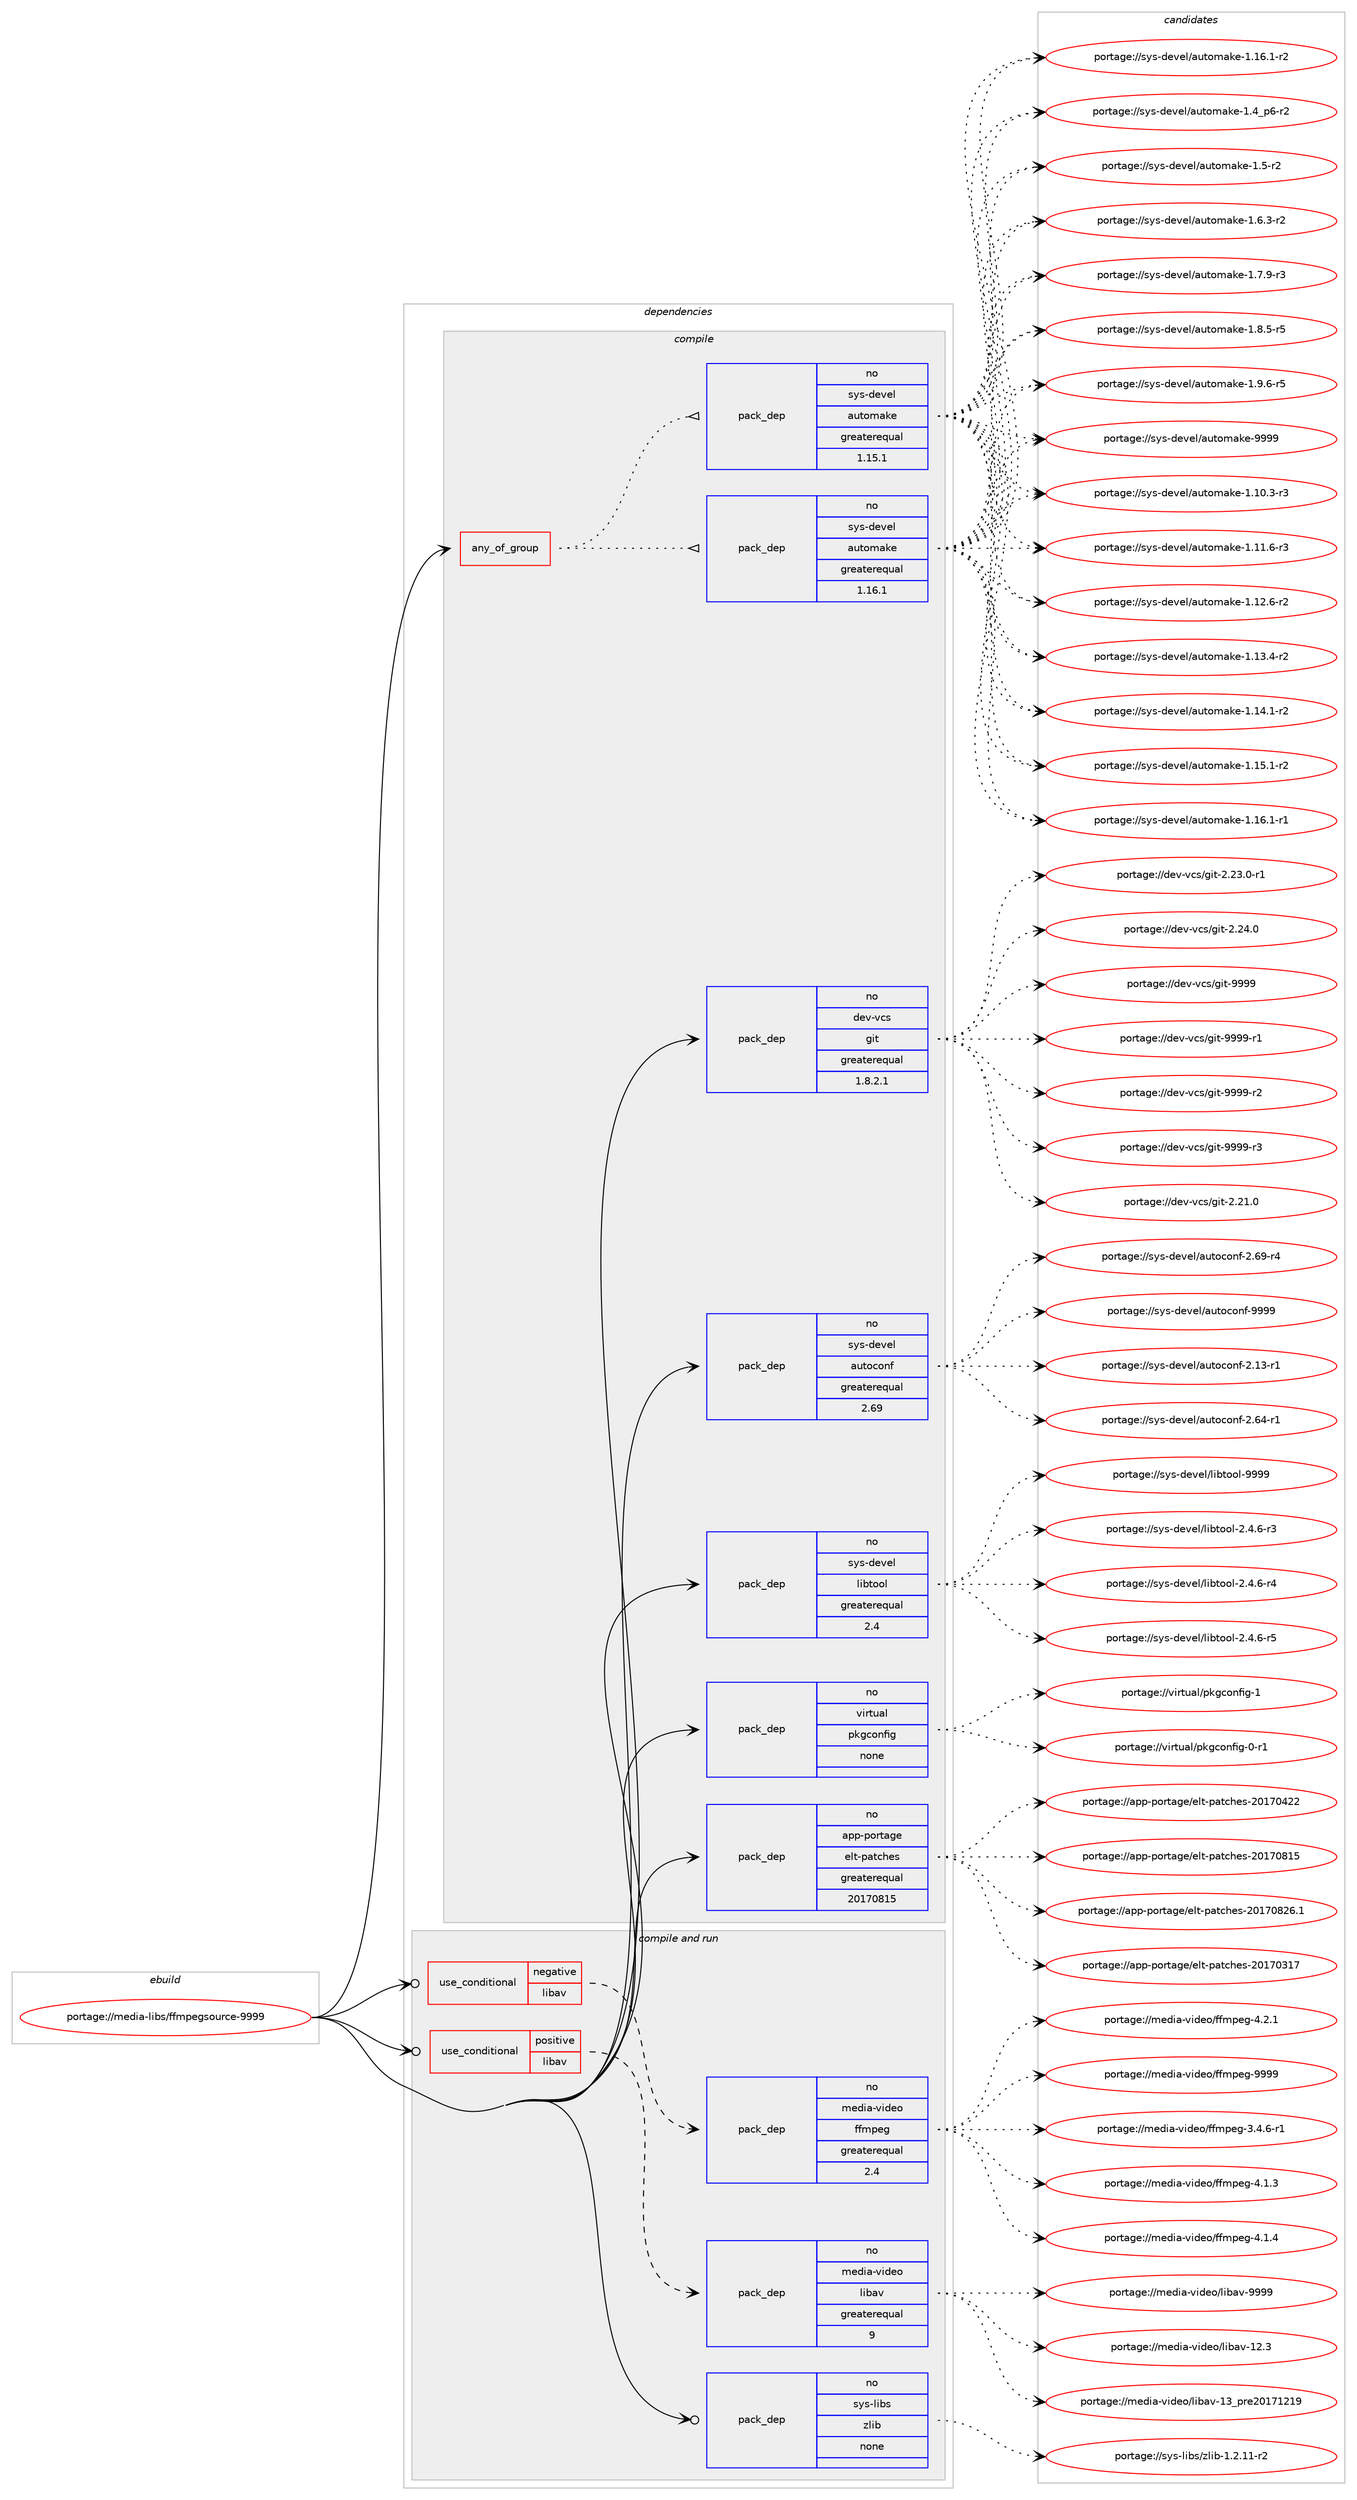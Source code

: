 digraph prolog {

# *************
# Graph options
# *************

newrank=true;
concentrate=true;
compound=true;
graph [rankdir=LR,fontname=Helvetica,fontsize=10,ranksep=1.5];#, ranksep=2.5, nodesep=0.2];
edge  [arrowhead=vee];
node  [fontname=Helvetica,fontsize=10];

# **********
# The ebuild
# **********

subgraph cluster_leftcol {
color=gray;
rank=same;
label=<<i>ebuild</i>>;
id [label="portage://media-libs/ffmpegsource-9999", color=red, width=4, href="../media-libs/ffmpegsource-9999.svg"];
}

# ****************
# The dependencies
# ****************

subgraph cluster_midcol {
color=gray;
label=<<i>dependencies</i>>;
subgraph cluster_compile {
fillcolor="#eeeeee";
style=filled;
label=<<i>compile</i>>;
subgraph any5008 {
dependency318091 [label=<<TABLE BORDER="0" CELLBORDER="1" CELLSPACING="0" CELLPADDING="4"><TR><TD CELLPADDING="10">any_of_group</TD></TR></TABLE>>, shape=none, color=red];subgraph pack233595 {
dependency318092 [label=<<TABLE BORDER="0" CELLBORDER="1" CELLSPACING="0" CELLPADDING="4" WIDTH="220"><TR><TD ROWSPAN="6" CELLPADDING="30">pack_dep</TD></TR><TR><TD WIDTH="110">no</TD></TR><TR><TD>sys-devel</TD></TR><TR><TD>automake</TD></TR><TR><TD>greaterequal</TD></TR><TR><TD>1.16.1</TD></TR></TABLE>>, shape=none, color=blue];
}
dependency318091:e -> dependency318092:w [weight=20,style="dotted",arrowhead="oinv"];
subgraph pack233596 {
dependency318093 [label=<<TABLE BORDER="0" CELLBORDER="1" CELLSPACING="0" CELLPADDING="4" WIDTH="220"><TR><TD ROWSPAN="6" CELLPADDING="30">pack_dep</TD></TR><TR><TD WIDTH="110">no</TD></TR><TR><TD>sys-devel</TD></TR><TR><TD>automake</TD></TR><TR><TD>greaterequal</TD></TR><TR><TD>1.15.1</TD></TR></TABLE>>, shape=none, color=blue];
}
dependency318091:e -> dependency318093:w [weight=20,style="dotted",arrowhead="oinv"];
}
id:e -> dependency318091:w [weight=20,style="solid",arrowhead="vee"];
subgraph pack233597 {
dependency318094 [label=<<TABLE BORDER="0" CELLBORDER="1" CELLSPACING="0" CELLPADDING="4" WIDTH="220"><TR><TD ROWSPAN="6" CELLPADDING="30">pack_dep</TD></TR><TR><TD WIDTH="110">no</TD></TR><TR><TD>app-portage</TD></TR><TR><TD>elt-patches</TD></TR><TR><TD>greaterequal</TD></TR><TR><TD>20170815</TD></TR></TABLE>>, shape=none, color=blue];
}
id:e -> dependency318094:w [weight=20,style="solid",arrowhead="vee"];
subgraph pack233598 {
dependency318095 [label=<<TABLE BORDER="0" CELLBORDER="1" CELLSPACING="0" CELLPADDING="4" WIDTH="220"><TR><TD ROWSPAN="6" CELLPADDING="30">pack_dep</TD></TR><TR><TD WIDTH="110">no</TD></TR><TR><TD>dev-vcs</TD></TR><TR><TD>git</TD></TR><TR><TD>greaterequal</TD></TR><TR><TD>1.8.2.1</TD></TR></TABLE>>, shape=none, color=blue];
}
id:e -> dependency318095:w [weight=20,style="solid",arrowhead="vee"];
subgraph pack233599 {
dependency318096 [label=<<TABLE BORDER="0" CELLBORDER="1" CELLSPACING="0" CELLPADDING="4" WIDTH="220"><TR><TD ROWSPAN="6" CELLPADDING="30">pack_dep</TD></TR><TR><TD WIDTH="110">no</TD></TR><TR><TD>sys-devel</TD></TR><TR><TD>autoconf</TD></TR><TR><TD>greaterequal</TD></TR><TR><TD>2.69</TD></TR></TABLE>>, shape=none, color=blue];
}
id:e -> dependency318096:w [weight=20,style="solid",arrowhead="vee"];
subgraph pack233600 {
dependency318097 [label=<<TABLE BORDER="0" CELLBORDER="1" CELLSPACING="0" CELLPADDING="4" WIDTH="220"><TR><TD ROWSPAN="6" CELLPADDING="30">pack_dep</TD></TR><TR><TD WIDTH="110">no</TD></TR><TR><TD>sys-devel</TD></TR><TR><TD>libtool</TD></TR><TR><TD>greaterequal</TD></TR><TR><TD>2.4</TD></TR></TABLE>>, shape=none, color=blue];
}
id:e -> dependency318097:w [weight=20,style="solid",arrowhead="vee"];
subgraph pack233601 {
dependency318098 [label=<<TABLE BORDER="0" CELLBORDER="1" CELLSPACING="0" CELLPADDING="4" WIDTH="220"><TR><TD ROWSPAN="6" CELLPADDING="30">pack_dep</TD></TR><TR><TD WIDTH="110">no</TD></TR><TR><TD>virtual</TD></TR><TR><TD>pkgconfig</TD></TR><TR><TD>none</TD></TR><TR><TD></TD></TR></TABLE>>, shape=none, color=blue];
}
id:e -> dependency318098:w [weight=20,style="solid",arrowhead="vee"];
}
subgraph cluster_compileandrun {
fillcolor="#eeeeee";
style=filled;
label=<<i>compile and run</i>>;
subgraph cond79372 {
dependency318099 [label=<<TABLE BORDER="0" CELLBORDER="1" CELLSPACING="0" CELLPADDING="4"><TR><TD ROWSPAN="3" CELLPADDING="10">use_conditional</TD></TR><TR><TD>negative</TD></TR><TR><TD>libav</TD></TR></TABLE>>, shape=none, color=red];
subgraph pack233602 {
dependency318100 [label=<<TABLE BORDER="0" CELLBORDER="1" CELLSPACING="0" CELLPADDING="4" WIDTH="220"><TR><TD ROWSPAN="6" CELLPADDING="30">pack_dep</TD></TR><TR><TD WIDTH="110">no</TD></TR><TR><TD>media-video</TD></TR><TR><TD>ffmpeg</TD></TR><TR><TD>greaterequal</TD></TR><TR><TD>2.4</TD></TR></TABLE>>, shape=none, color=blue];
}
dependency318099:e -> dependency318100:w [weight=20,style="dashed",arrowhead="vee"];
}
id:e -> dependency318099:w [weight=20,style="solid",arrowhead="odotvee"];
subgraph cond79373 {
dependency318101 [label=<<TABLE BORDER="0" CELLBORDER="1" CELLSPACING="0" CELLPADDING="4"><TR><TD ROWSPAN="3" CELLPADDING="10">use_conditional</TD></TR><TR><TD>positive</TD></TR><TR><TD>libav</TD></TR></TABLE>>, shape=none, color=red];
subgraph pack233603 {
dependency318102 [label=<<TABLE BORDER="0" CELLBORDER="1" CELLSPACING="0" CELLPADDING="4" WIDTH="220"><TR><TD ROWSPAN="6" CELLPADDING="30">pack_dep</TD></TR><TR><TD WIDTH="110">no</TD></TR><TR><TD>media-video</TD></TR><TR><TD>libav</TD></TR><TR><TD>greaterequal</TD></TR><TR><TD>9</TD></TR></TABLE>>, shape=none, color=blue];
}
dependency318101:e -> dependency318102:w [weight=20,style="dashed",arrowhead="vee"];
}
id:e -> dependency318101:w [weight=20,style="solid",arrowhead="odotvee"];
subgraph pack233604 {
dependency318103 [label=<<TABLE BORDER="0" CELLBORDER="1" CELLSPACING="0" CELLPADDING="4" WIDTH="220"><TR><TD ROWSPAN="6" CELLPADDING="30">pack_dep</TD></TR><TR><TD WIDTH="110">no</TD></TR><TR><TD>sys-libs</TD></TR><TR><TD>zlib</TD></TR><TR><TD>none</TD></TR><TR><TD></TD></TR></TABLE>>, shape=none, color=blue];
}
id:e -> dependency318103:w [weight=20,style="solid",arrowhead="odotvee"];
}
subgraph cluster_run {
fillcolor="#eeeeee";
style=filled;
label=<<i>run</i>>;
}
}

# **************
# The candidates
# **************

subgraph cluster_choices {
rank=same;
color=gray;
label=<<i>candidates</i>>;

subgraph choice233595 {
color=black;
nodesep=1;
choiceportage11512111545100101118101108479711711611110997107101454946494846514511451 [label="portage://sys-devel/automake-1.10.3-r3", color=red, width=4,href="../sys-devel/automake-1.10.3-r3.svg"];
choiceportage11512111545100101118101108479711711611110997107101454946494946544511451 [label="portage://sys-devel/automake-1.11.6-r3", color=red, width=4,href="../sys-devel/automake-1.11.6-r3.svg"];
choiceportage11512111545100101118101108479711711611110997107101454946495046544511450 [label="portage://sys-devel/automake-1.12.6-r2", color=red, width=4,href="../sys-devel/automake-1.12.6-r2.svg"];
choiceportage11512111545100101118101108479711711611110997107101454946495146524511450 [label="portage://sys-devel/automake-1.13.4-r2", color=red, width=4,href="../sys-devel/automake-1.13.4-r2.svg"];
choiceportage11512111545100101118101108479711711611110997107101454946495246494511450 [label="portage://sys-devel/automake-1.14.1-r2", color=red, width=4,href="../sys-devel/automake-1.14.1-r2.svg"];
choiceportage11512111545100101118101108479711711611110997107101454946495346494511450 [label="portage://sys-devel/automake-1.15.1-r2", color=red, width=4,href="../sys-devel/automake-1.15.1-r2.svg"];
choiceportage11512111545100101118101108479711711611110997107101454946495446494511449 [label="portage://sys-devel/automake-1.16.1-r1", color=red, width=4,href="../sys-devel/automake-1.16.1-r1.svg"];
choiceportage11512111545100101118101108479711711611110997107101454946495446494511450 [label="portage://sys-devel/automake-1.16.1-r2", color=red, width=4,href="../sys-devel/automake-1.16.1-r2.svg"];
choiceportage115121115451001011181011084797117116111109971071014549465295112544511450 [label="portage://sys-devel/automake-1.4_p6-r2", color=red, width=4,href="../sys-devel/automake-1.4_p6-r2.svg"];
choiceportage11512111545100101118101108479711711611110997107101454946534511450 [label="portage://sys-devel/automake-1.5-r2", color=red, width=4,href="../sys-devel/automake-1.5-r2.svg"];
choiceportage115121115451001011181011084797117116111109971071014549465446514511450 [label="portage://sys-devel/automake-1.6.3-r2", color=red, width=4,href="../sys-devel/automake-1.6.3-r2.svg"];
choiceportage115121115451001011181011084797117116111109971071014549465546574511451 [label="portage://sys-devel/automake-1.7.9-r3", color=red, width=4,href="../sys-devel/automake-1.7.9-r3.svg"];
choiceportage115121115451001011181011084797117116111109971071014549465646534511453 [label="portage://sys-devel/automake-1.8.5-r5", color=red, width=4,href="../sys-devel/automake-1.8.5-r5.svg"];
choiceportage115121115451001011181011084797117116111109971071014549465746544511453 [label="portage://sys-devel/automake-1.9.6-r5", color=red, width=4,href="../sys-devel/automake-1.9.6-r5.svg"];
choiceportage115121115451001011181011084797117116111109971071014557575757 [label="portage://sys-devel/automake-9999", color=red, width=4,href="../sys-devel/automake-9999.svg"];
dependency318092:e -> choiceportage11512111545100101118101108479711711611110997107101454946494846514511451:w [style=dotted,weight="100"];
dependency318092:e -> choiceportage11512111545100101118101108479711711611110997107101454946494946544511451:w [style=dotted,weight="100"];
dependency318092:e -> choiceportage11512111545100101118101108479711711611110997107101454946495046544511450:w [style=dotted,weight="100"];
dependency318092:e -> choiceportage11512111545100101118101108479711711611110997107101454946495146524511450:w [style=dotted,weight="100"];
dependency318092:e -> choiceportage11512111545100101118101108479711711611110997107101454946495246494511450:w [style=dotted,weight="100"];
dependency318092:e -> choiceportage11512111545100101118101108479711711611110997107101454946495346494511450:w [style=dotted,weight="100"];
dependency318092:e -> choiceportage11512111545100101118101108479711711611110997107101454946495446494511449:w [style=dotted,weight="100"];
dependency318092:e -> choiceportage11512111545100101118101108479711711611110997107101454946495446494511450:w [style=dotted,weight="100"];
dependency318092:e -> choiceportage115121115451001011181011084797117116111109971071014549465295112544511450:w [style=dotted,weight="100"];
dependency318092:e -> choiceportage11512111545100101118101108479711711611110997107101454946534511450:w [style=dotted,weight="100"];
dependency318092:e -> choiceportage115121115451001011181011084797117116111109971071014549465446514511450:w [style=dotted,weight="100"];
dependency318092:e -> choiceportage115121115451001011181011084797117116111109971071014549465546574511451:w [style=dotted,weight="100"];
dependency318092:e -> choiceportage115121115451001011181011084797117116111109971071014549465646534511453:w [style=dotted,weight="100"];
dependency318092:e -> choiceportage115121115451001011181011084797117116111109971071014549465746544511453:w [style=dotted,weight="100"];
dependency318092:e -> choiceportage115121115451001011181011084797117116111109971071014557575757:w [style=dotted,weight="100"];
}
subgraph choice233596 {
color=black;
nodesep=1;
choiceportage11512111545100101118101108479711711611110997107101454946494846514511451 [label="portage://sys-devel/automake-1.10.3-r3", color=red, width=4,href="../sys-devel/automake-1.10.3-r3.svg"];
choiceportage11512111545100101118101108479711711611110997107101454946494946544511451 [label="portage://sys-devel/automake-1.11.6-r3", color=red, width=4,href="../sys-devel/automake-1.11.6-r3.svg"];
choiceportage11512111545100101118101108479711711611110997107101454946495046544511450 [label="portage://sys-devel/automake-1.12.6-r2", color=red, width=4,href="../sys-devel/automake-1.12.6-r2.svg"];
choiceportage11512111545100101118101108479711711611110997107101454946495146524511450 [label="portage://sys-devel/automake-1.13.4-r2", color=red, width=4,href="../sys-devel/automake-1.13.4-r2.svg"];
choiceportage11512111545100101118101108479711711611110997107101454946495246494511450 [label="portage://sys-devel/automake-1.14.1-r2", color=red, width=4,href="../sys-devel/automake-1.14.1-r2.svg"];
choiceportage11512111545100101118101108479711711611110997107101454946495346494511450 [label="portage://sys-devel/automake-1.15.1-r2", color=red, width=4,href="../sys-devel/automake-1.15.1-r2.svg"];
choiceportage11512111545100101118101108479711711611110997107101454946495446494511449 [label="portage://sys-devel/automake-1.16.1-r1", color=red, width=4,href="../sys-devel/automake-1.16.1-r1.svg"];
choiceportage11512111545100101118101108479711711611110997107101454946495446494511450 [label="portage://sys-devel/automake-1.16.1-r2", color=red, width=4,href="../sys-devel/automake-1.16.1-r2.svg"];
choiceportage115121115451001011181011084797117116111109971071014549465295112544511450 [label="portage://sys-devel/automake-1.4_p6-r2", color=red, width=4,href="../sys-devel/automake-1.4_p6-r2.svg"];
choiceportage11512111545100101118101108479711711611110997107101454946534511450 [label="portage://sys-devel/automake-1.5-r2", color=red, width=4,href="../sys-devel/automake-1.5-r2.svg"];
choiceportage115121115451001011181011084797117116111109971071014549465446514511450 [label="portage://sys-devel/automake-1.6.3-r2", color=red, width=4,href="../sys-devel/automake-1.6.3-r2.svg"];
choiceportage115121115451001011181011084797117116111109971071014549465546574511451 [label="portage://sys-devel/automake-1.7.9-r3", color=red, width=4,href="../sys-devel/automake-1.7.9-r3.svg"];
choiceportage115121115451001011181011084797117116111109971071014549465646534511453 [label="portage://sys-devel/automake-1.8.5-r5", color=red, width=4,href="../sys-devel/automake-1.8.5-r5.svg"];
choiceportage115121115451001011181011084797117116111109971071014549465746544511453 [label="portage://sys-devel/automake-1.9.6-r5", color=red, width=4,href="../sys-devel/automake-1.9.6-r5.svg"];
choiceportage115121115451001011181011084797117116111109971071014557575757 [label="portage://sys-devel/automake-9999", color=red, width=4,href="../sys-devel/automake-9999.svg"];
dependency318093:e -> choiceportage11512111545100101118101108479711711611110997107101454946494846514511451:w [style=dotted,weight="100"];
dependency318093:e -> choiceportage11512111545100101118101108479711711611110997107101454946494946544511451:w [style=dotted,weight="100"];
dependency318093:e -> choiceportage11512111545100101118101108479711711611110997107101454946495046544511450:w [style=dotted,weight="100"];
dependency318093:e -> choiceportage11512111545100101118101108479711711611110997107101454946495146524511450:w [style=dotted,weight="100"];
dependency318093:e -> choiceportage11512111545100101118101108479711711611110997107101454946495246494511450:w [style=dotted,weight="100"];
dependency318093:e -> choiceportage11512111545100101118101108479711711611110997107101454946495346494511450:w [style=dotted,weight="100"];
dependency318093:e -> choiceportage11512111545100101118101108479711711611110997107101454946495446494511449:w [style=dotted,weight="100"];
dependency318093:e -> choiceportage11512111545100101118101108479711711611110997107101454946495446494511450:w [style=dotted,weight="100"];
dependency318093:e -> choiceportage115121115451001011181011084797117116111109971071014549465295112544511450:w [style=dotted,weight="100"];
dependency318093:e -> choiceportage11512111545100101118101108479711711611110997107101454946534511450:w [style=dotted,weight="100"];
dependency318093:e -> choiceportage115121115451001011181011084797117116111109971071014549465446514511450:w [style=dotted,weight="100"];
dependency318093:e -> choiceportage115121115451001011181011084797117116111109971071014549465546574511451:w [style=dotted,weight="100"];
dependency318093:e -> choiceportage115121115451001011181011084797117116111109971071014549465646534511453:w [style=dotted,weight="100"];
dependency318093:e -> choiceportage115121115451001011181011084797117116111109971071014549465746544511453:w [style=dotted,weight="100"];
dependency318093:e -> choiceportage115121115451001011181011084797117116111109971071014557575757:w [style=dotted,weight="100"];
}
subgraph choice233597 {
color=black;
nodesep=1;
choiceportage97112112451121111141169710310147101108116451129711699104101115455048495548514955 [label="portage://app-portage/elt-patches-20170317", color=red, width=4,href="../app-portage/elt-patches-20170317.svg"];
choiceportage97112112451121111141169710310147101108116451129711699104101115455048495548525050 [label="portage://app-portage/elt-patches-20170422", color=red, width=4,href="../app-portage/elt-patches-20170422.svg"];
choiceportage97112112451121111141169710310147101108116451129711699104101115455048495548564953 [label="portage://app-portage/elt-patches-20170815", color=red, width=4,href="../app-portage/elt-patches-20170815.svg"];
choiceportage971121124511211111411697103101471011081164511297116991041011154550484955485650544649 [label="portage://app-portage/elt-patches-20170826.1", color=red, width=4,href="../app-portage/elt-patches-20170826.1.svg"];
dependency318094:e -> choiceportage97112112451121111141169710310147101108116451129711699104101115455048495548514955:w [style=dotted,weight="100"];
dependency318094:e -> choiceportage97112112451121111141169710310147101108116451129711699104101115455048495548525050:w [style=dotted,weight="100"];
dependency318094:e -> choiceportage97112112451121111141169710310147101108116451129711699104101115455048495548564953:w [style=dotted,weight="100"];
dependency318094:e -> choiceportage971121124511211111411697103101471011081164511297116991041011154550484955485650544649:w [style=dotted,weight="100"];
}
subgraph choice233598 {
color=black;
nodesep=1;
choiceportage10010111845118991154710310511645504650494648 [label="portage://dev-vcs/git-2.21.0", color=red, width=4,href="../dev-vcs/git-2.21.0.svg"];
choiceportage100101118451189911547103105116455046505146484511449 [label="portage://dev-vcs/git-2.23.0-r1", color=red, width=4,href="../dev-vcs/git-2.23.0-r1.svg"];
choiceportage10010111845118991154710310511645504650524648 [label="portage://dev-vcs/git-2.24.0", color=red, width=4,href="../dev-vcs/git-2.24.0.svg"];
choiceportage1001011184511899115471031051164557575757 [label="portage://dev-vcs/git-9999", color=red, width=4,href="../dev-vcs/git-9999.svg"];
choiceportage10010111845118991154710310511645575757574511449 [label="portage://dev-vcs/git-9999-r1", color=red, width=4,href="../dev-vcs/git-9999-r1.svg"];
choiceportage10010111845118991154710310511645575757574511450 [label="portage://dev-vcs/git-9999-r2", color=red, width=4,href="../dev-vcs/git-9999-r2.svg"];
choiceportage10010111845118991154710310511645575757574511451 [label="portage://dev-vcs/git-9999-r3", color=red, width=4,href="../dev-vcs/git-9999-r3.svg"];
dependency318095:e -> choiceportage10010111845118991154710310511645504650494648:w [style=dotted,weight="100"];
dependency318095:e -> choiceportage100101118451189911547103105116455046505146484511449:w [style=dotted,weight="100"];
dependency318095:e -> choiceportage10010111845118991154710310511645504650524648:w [style=dotted,weight="100"];
dependency318095:e -> choiceportage1001011184511899115471031051164557575757:w [style=dotted,weight="100"];
dependency318095:e -> choiceportage10010111845118991154710310511645575757574511449:w [style=dotted,weight="100"];
dependency318095:e -> choiceportage10010111845118991154710310511645575757574511450:w [style=dotted,weight="100"];
dependency318095:e -> choiceportage10010111845118991154710310511645575757574511451:w [style=dotted,weight="100"];
}
subgraph choice233599 {
color=black;
nodesep=1;
choiceportage1151211154510010111810110847971171161119911111010245504649514511449 [label="portage://sys-devel/autoconf-2.13-r1", color=red, width=4,href="../sys-devel/autoconf-2.13-r1.svg"];
choiceportage1151211154510010111810110847971171161119911111010245504654524511449 [label="portage://sys-devel/autoconf-2.64-r1", color=red, width=4,href="../sys-devel/autoconf-2.64-r1.svg"];
choiceportage1151211154510010111810110847971171161119911111010245504654574511452 [label="portage://sys-devel/autoconf-2.69-r4", color=red, width=4,href="../sys-devel/autoconf-2.69-r4.svg"];
choiceportage115121115451001011181011084797117116111991111101024557575757 [label="portage://sys-devel/autoconf-9999", color=red, width=4,href="../sys-devel/autoconf-9999.svg"];
dependency318096:e -> choiceportage1151211154510010111810110847971171161119911111010245504649514511449:w [style=dotted,weight="100"];
dependency318096:e -> choiceportage1151211154510010111810110847971171161119911111010245504654524511449:w [style=dotted,weight="100"];
dependency318096:e -> choiceportage1151211154510010111810110847971171161119911111010245504654574511452:w [style=dotted,weight="100"];
dependency318096:e -> choiceportage115121115451001011181011084797117116111991111101024557575757:w [style=dotted,weight="100"];
}
subgraph choice233600 {
color=black;
nodesep=1;
choiceportage1151211154510010111810110847108105981161111111084550465246544511451 [label="portage://sys-devel/libtool-2.4.6-r3", color=red, width=4,href="../sys-devel/libtool-2.4.6-r3.svg"];
choiceportage1151211154510010111810110847108105981161111111084550465246544511452 [label="portage://sys-devel/libtool-2.4.6-r4", color=red, width=4,href="../sys-devel/libtool-2.4.6-r4.svg"];
choiceportage1151211154510010111810110847108105981161111111084550465246544511453 [label="portage://sys-devel/libtool-2.4.6-r5", color=red, width=4,href="../sys-devel/libtool-2.4.6-r5.svg"];
choiceportage1151211154510010111810110847108105981161111111084557575757 [label="portage://sys-devel/libtool-9999", color=red, width=4,href="../sys-devel/libtool-9999.svg"];
dependency318097:e -> choiceportage1151211154510010111810110847108105981161111111084550465246544511451:w [style=dotted,weight="100"];
dependency318097:e -> choiceportage1151211154510010111810110847108105981161111111084550465246544511452:w [style=dotted,weight="100"];
dependency318097:e -> choiceportage1151211154510010111810110847108105981161111111084550465246544511453:w [style=dotted,weight="100"];
dependency318097:e -> choiceportage1151211154510010111810110847108105981161111111084557575757:w [style=dotted,weight="100"];
}
subgraph choice233601 {
color=black;
nodesep=1;
choiceportage11810511411611797108471121071039911111010210510345484511449 [label="portage://virtual/pkgconfig-0-r1", color=red, width=4,href="../virtual/pkgconfig-0-r1.svg"];
choiceportage1181051141161179710847112107103991111101021051034549 [label="portage://virtual/pkgconfig-1", color=red, width=4,href="../virtual/pkgconfig-1.svg"];
dependency318098:e -> choiceportage11810511411611797108471121071039911111010210510345484511449:w [style=dotted,weight="100"];
dependency318098:e -> choiceportage1181051141161179710847112107103991111101021051034549:w [style=dotted,weight="100"];
}
subgraph choice233602 {
color=black;
nodesep=1;
choiceportage1091011001059745118105100101111471021021091121011034551465246544511449 [label="portage://media-video/ffmpeg-3.4.6-r1", color=red, width=4,href="../media-video/ffmpeg-3.4.6-r1.svg"];
choiceportage109101100105974511810510010111147102102109112101103455246494651 [label="portage://media-video/ffmpeg-4.1.3", color=red, width=4,href="../media-video/ffmpeg-4.1.3.svg"];
choiceportage109101100105974511810510010111147102102109112101103455246494652 [label="portage://media-video/ffmpeg-4.1.4", color=red, width=4,href="../media-video/ffmpeg-4.1.4.svg"];
choiceportage109101100105974511810510010111147102102109112101103455246504649 [label="portage://media-video/ffmpeg-4.2.1", color=red, width=4,href="../media-video/ffmpeg-4.2.1.svg"];
choiceportage1091011001059745118105100101111471021021091121011034557575757 [label="portage://media-video/ffmpeg-9999", color=red, width=4,href="../media-video/ffmpeg-9999.svg"];
dependency318100:e -> choiceportage1091011001059745118105100101111471021021091121011034551465246544511449:w [style=dotted,weight="100"];
dependency318100:e -> choiceportage109101100105974511810510010111147102102109112101103455246494651:w [style=dotted,weight="100"];
dependency318100:e -> choiceportage109101100105974511810510010111147102102109112101103455246494652:w [style=dotted,weight="100"];
dependency318100:e -> choiceportage109101100105974511810510010111147102102109112101103455246504649:w [style=dotted,weight="100"];
dependency318100:e -> choiceportage1091011001059745118105100101111471021021091121011034557575757:w [style=dotted,weight="100"];
}
subgraph choice233603 {
color=black;
nodesep=1;
choiceportage10910110010597451181051001011114710810598971184549504651 [label="portage://media-video/libav-12.3", color=red, width=4,href="../media-video/libav-12.3.svg"];
choiceportage1091011001059745118105100101111471081059897118454951951121141015048495549504957 [label="portage://media-video/libav-13_pre20171219", color=red, width=4,href="../media-video/libav-13_pre20171219.svg"];
choiceportage10910110010597451181051001011114710810598971184557575757 [label="portage://media-video/libav-9999", color=red, width=4,href="../media-video/libav-9999.svg"];
dependency318102:e -> choiceportage10910110010597451181051001011114710810598971184549504651:w [style=dotted,weight="100"];
dependency318102:e -> choiceportage1091011001059745118105100101111471081059897118454951951121141015048495549504957:w [style=dotted,weight="100"];
dependency318102:e -> choiceportage10910110010597451181051001011114710810598971184557575757:w [style=dotted,weight="100"];
}
subgraph choice233604 {
color=black;
nodesep=1;
choiceportage11512111545108105981154712210810598454946504649494511450 [label="portage://sys-libs/zlib-1.2.11-r2", color=red, width=4,href="../sys-libs/zlib-1.2.11-r2.svg"];
dependency318103:e -> choiceportage11512111545108105981154712210810598454946504649494511450:w [style=dotted,weight="100"];
}
}

}
